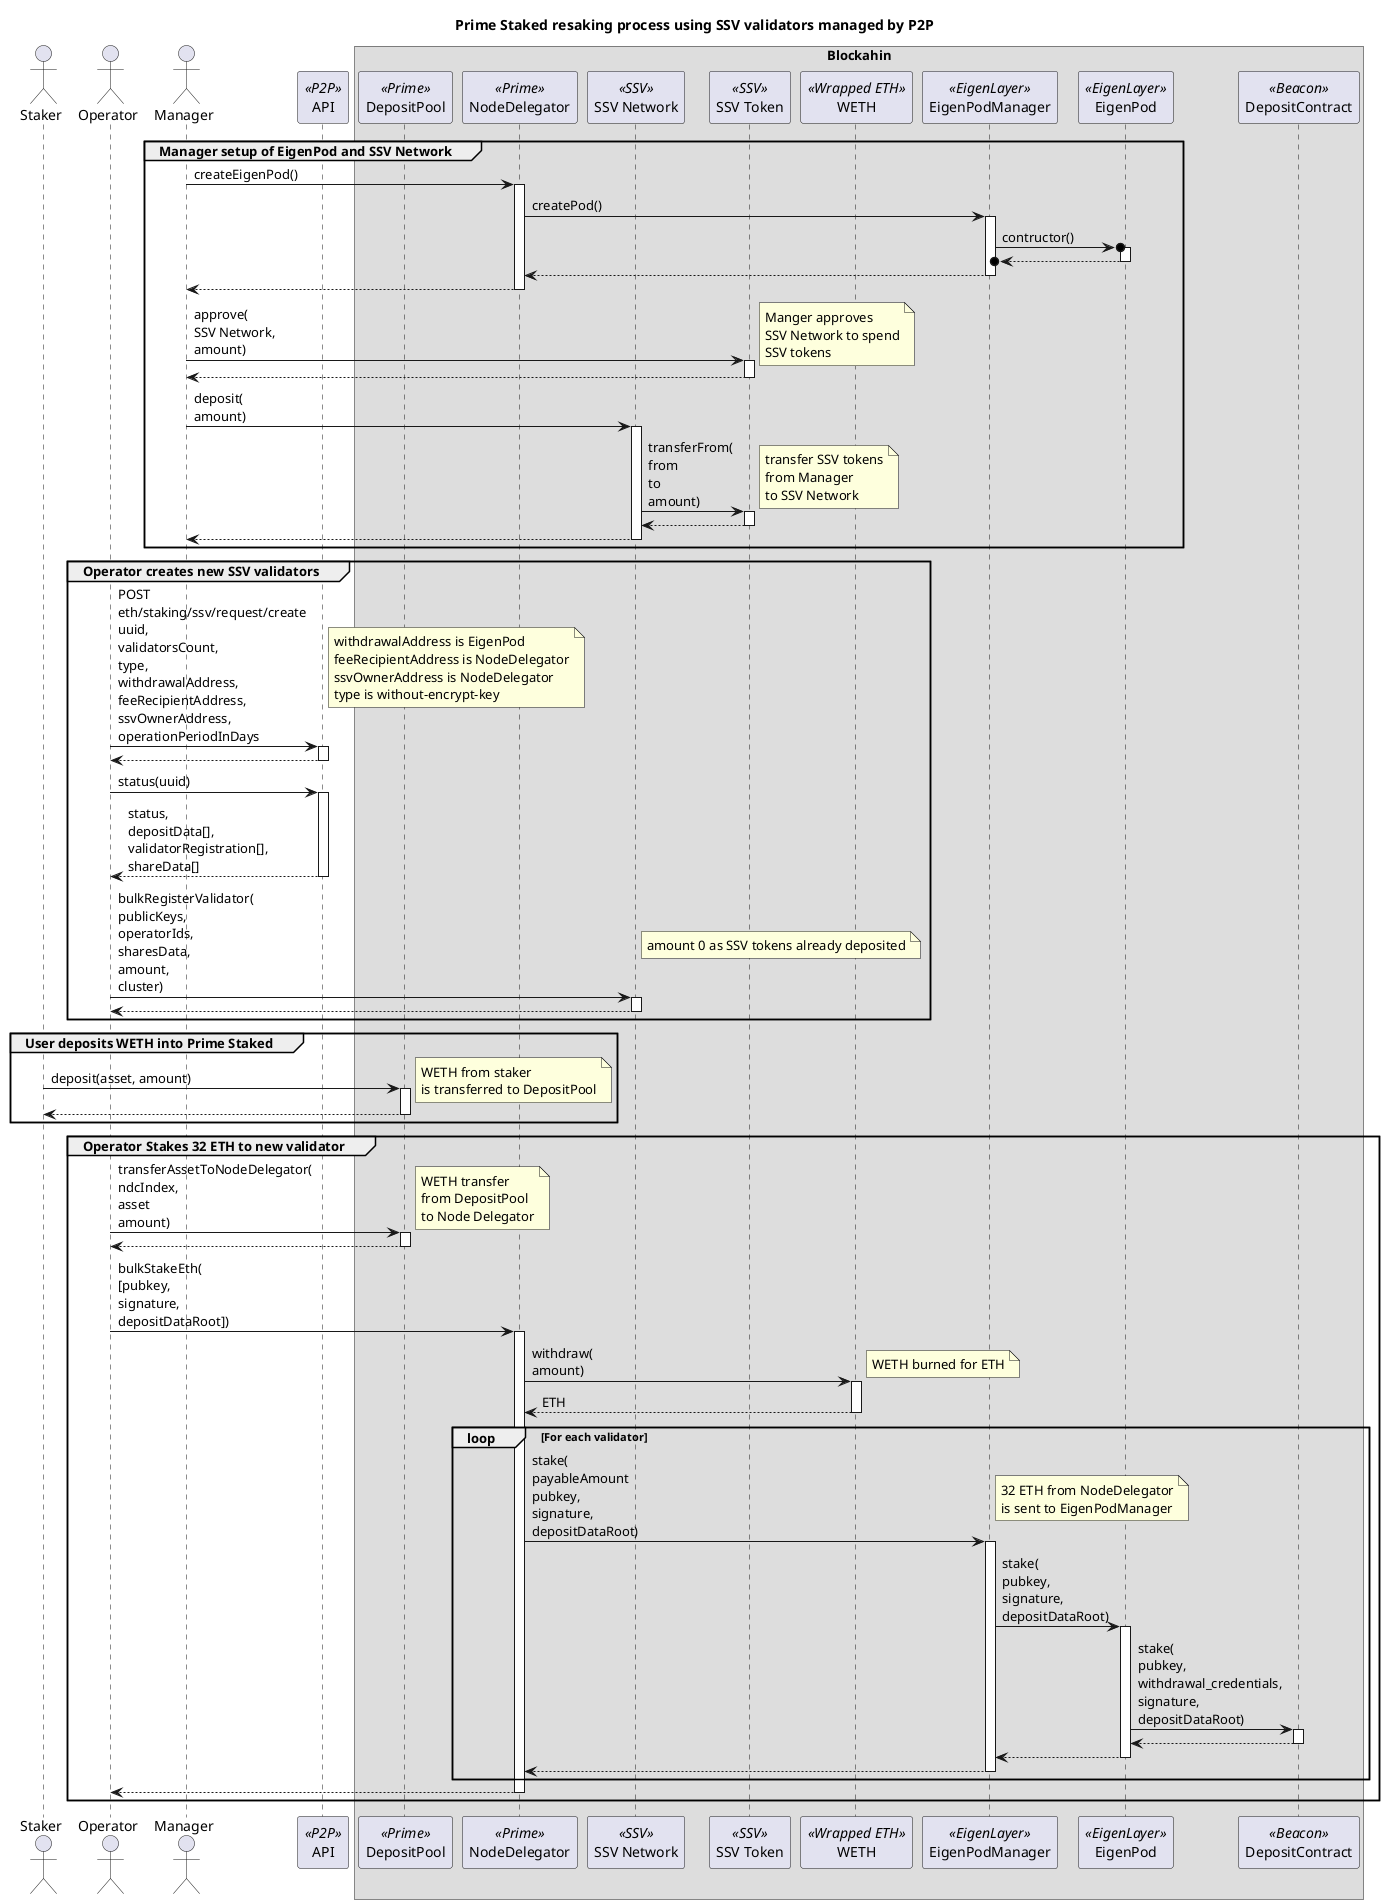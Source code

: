 @startuml

skinparam tabSize 2

title "Prime Staked resaking process using SSV validators managed by P2P"

actor "Staker" as staker
actor "Operator" as op
actor "Manager" as man
participant "API" as api <<P2P>>

box "Blockahin"
participant "DepositPool" as dp <<Prime>>
participant "NodeDelegator" as nd <<Prime>>
participant "SSV Network" as ssvNet <<SSV>>
participant "SSV Token" as ssv <<SSV>>
participant "WETH" as weth <<Wrapped ETH>>
participant "EigenPodManager" as podMan <<EigenLayer>>
participant "EigenPod" as pod <<EigenLayer>>
participant "DepositContract" as dep <<Beacon>>
end box

group Manager setup of EigenPod and SSV Network
man -> nd : createEigenPod()
activate nd
nd -> podMan : createPod()
activate podMan
podMan ->o pod: contructor()
activate pod
return
return
return


man -> ssv : approve(\nSSV Network,\namount)
activate ssv
note right : Manger approves\nSSV Network to spend\nSSV tokens
return

man -> ssvNet : deposit(\namount)
activate ssvNet
ssvNet -> ssv : transferFrom(\nfrom\nto\namount)
activate ssv
note right: transfer SSV tokens\nfrom Manager\nto SSV Network
return
return

' man -> nd : approveSSV()
' activate nd
' nd -> ssv : approve(\nSSV Network,\namount)
' activate ssv
' note right : NodeDelegator approves\nSSV Network to spend\nSSV tokens
' return
' nd -> ssvNet : setFeeRecipientAddress(\nrecipient)
' activate ssvNet
' note right : NodeDelegator set as the fee recipient
' return
' return

end

group Operator creates new SSV validators

op -> api: POST\neth/staking/ssv/request/create\nuuid,\nvalidatorsCount,\ntype,\nwithdrawalAddress,\nfeeRecipientAddress,\nssvOwnerAddress,\noperationPeriodInDays
activate api
note right
withdrawalAddress is EigenPod
feeRecipientAddress is NodeDelegator
ssvOwnerAddress is NodeDelegator
type is without-encrypt-key
end note
return

op -> api: status(uuid)
activate api
return status,\ndepositData[],\nvalidatorRegistration[],\nshareData[]

op -> ssvNet : bulkRegisterValidator(\npublicKeys,\noperatorIds,\nsharesData,\namount,\ncluster)
activate ssvNet
note right : amount 0 as SSV tokens already deposited
' note right : any account can register
' ssvNet -> ssv : transferFrom(\nfrom\nto\namount)
' activate ssv
' note right: transfer SSV tokens\nfrom NodeDelegator\nto SSV Network
' return
return

end group

group User deposits WETH into Prime Staked

staker -> dp : deposit(asset, amount)
note right : WETH from staker\nis transferred to DepositPool
activate dp
return

end group

group Operator Stakes 32 ETH to new validator

op -> dp : transferAssetToNodeDelegator(\nndcIndex,\nasset\namount)
activate dp
note right : WETH transfer\nfrom DepositPool\nto Node Delegator
return


op -> nd : bulkStakeEth(\n[pubkey,\nsignature,\ndepositDataRoot])
activate nd
nd -> weth : withdraw(\namount)
activate weth
note right : WETH burned for ETH
return ETH

loop For each validator

nd -> podMan : stake(\npayableAmount\npubkey,\nsignature,\ndepositDataRoot)
note right : 32 ETH from NodeDelegator\nis sent to EigenPodManager
activate podMan
podMan -> pod : stake(\npubkey,\nsignature,\ndepositDataRoot)
activate pod
pod -> dep : stake(\npubkey,\nwithdrawal_credentials,\nsignature,\ndepositDataRoot)
activate dep
return
return
return

end loop

return
' man -> dep : deposit(\npubkey,\nsignature,\ndeposit_data_root)
' activate dep
' return
end group

' group Manager adds another validator

' man -> api: POST nodes-request/create\nuuid,\ntype,\nnodesOptions,\neigenPodOwnerAddress,\ncontrollerAddress,\nfeeRecipientAddress
' activate api
' note right : eigenPodOwnerAddress is the NodeDelegator
' return

' man -> api: status(uuid)
' activate api
' return status,\neigenPodAddress,\npubkey,\nsignature,\ndepositDataRoot,\nwithdrawalCredentials,\ndepositMessageRoot

' end group

@enduml
